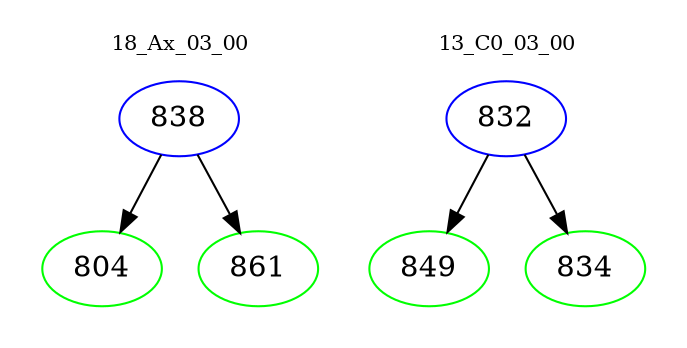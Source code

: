 digraph{
subgraph cluster_0 {
color = white
label = "18_Ax_03_00";
fontsize=10;
T0_838 [label="838", color="blue"]
T0_838 -> T0_804 [color="black"]
T0_804 [label="804", color="green"]
T0_838 -> T0_861 [color="black"]
T0_861 [label="861", color="green"]
}
subgraph cluster_1 {
color = white
label = "13_C0_03_00";
fontsize=10;
T1_832 [label="832", color="blue"]
T1_832 -> T1_849 [color="black"]
T1_849 [label="849", color="green"]
T1_832 -> T1_834 [color="black"]
T1_834 [label="834", color="green"]
}
}
